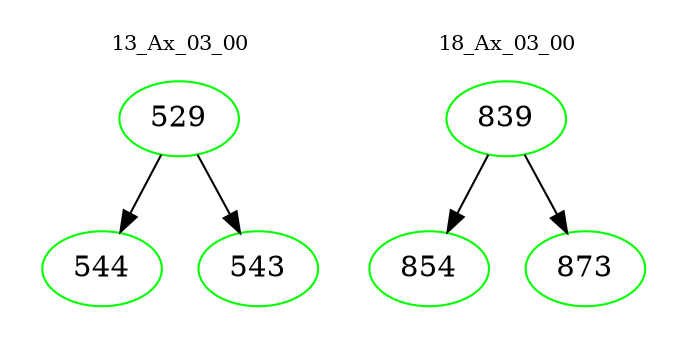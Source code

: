 digraph{
subgraph cluster_0 {
color = white
label = "13_Ax_03_00";
fontsize=10;
T0_529 [label="529", color="green"]
T0_529 -> T0_544 [color="black"]
T0_544 [label="544", color="green"]
T0_529 -> T0_543 [color="black"]
T0_543 [label="543", color="green"]
}
subgraph cluster_1 {
color = white
label = "18_Ax_03_00";
fontsize=10;
T1_839 [label="839", color="green"]
T1_839 -> T1_854 [color="black"]
T1_854 [label="854", color="green"]
T1_839 -> T1_873 [color="black"]
T1_873 [label="873", color="green"]
}
}
